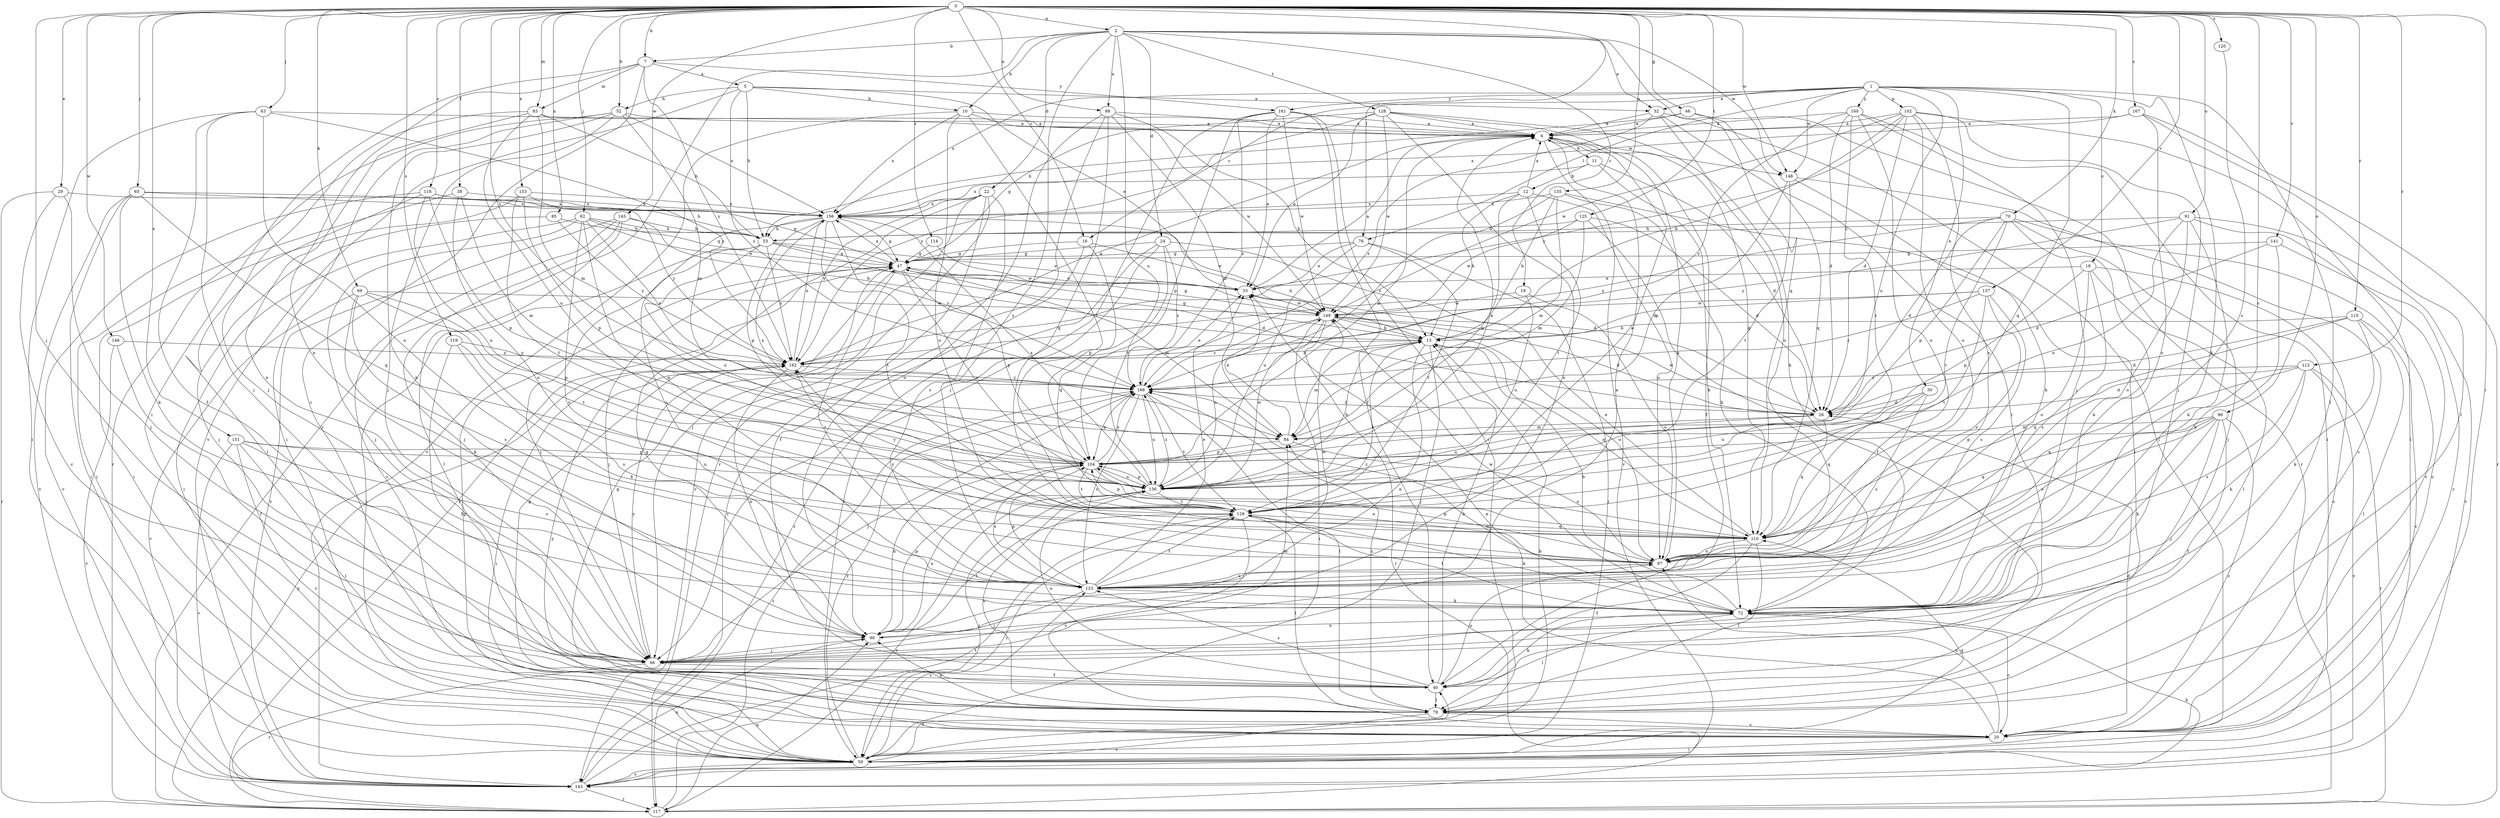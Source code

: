 strict digraph  {
0;
1;
2;
5;
6;
7;
10;
11;
12;
13;
16;
18;
19;
20;
22;
24;
26;
29;
30;
32;
33;
38;
40;
46;
47;
52;
53;
59;
62;
63;
65;
66;
69;
70;
72;
76;
78;
83;
84;
85;
88;
90;
91;
96;
97;
102;
104;
110;
112;
114;
115;
117;
118;
119;
120;
123;
125;
128;
129;
135;
136;
137;
141;
143;
145;
146;
148;
149;
151;
153;
156;
160;
161;
162;
167;
168;
0 -> 2  [label=a];
0 -> 7  [label=b];
0 -> 16  [label=c];
0 -> 29  [label=e];
0 -> 38  [label=f];
0 -> 46  [label=g];
0 -> 52  [label=h];
0 -> 59  [label=i];
0 -> 62  [label=j];
0 -> 63  [label=j];
0 -> 65  [label=j];
0 -> 66  [label=j];
0 -> 69  [label=k];
0 -> 70  [label=k];
0 -> 76  [label=l];
0 -> 83  [label=m];
0 -> 85  [label=n];
0 -> 88  [label=n];
0 -> 91  [label=o];
0 -> 96  [label=o];
0 -> 112  [label=r];
0 -> 114  [label=r];
0 -> 115  [label=r];
0 -> 118  [label=s];
0 -> 119  [label=s];
0 -> 120  [label=s];
0 -> 123  [label=s];
0 -> 125  [label=t];
0 -> 135  [label=u];
0 -> 137  [label=v];
0 -> 141  [label=v];
0 -> 145  [label=w];
0 -> 146  [label=w];
0 -> 148  [label=w];
0 -> 151  [label=x];
0 -> 153  [label=x];
0 -> 167  [label=z];
0 -> 168  [label=z];
1 -> 16  [label=c];
1 -> 18  [label=c];
1 -> 30  [label=e];
1 -> 32  [label=e];
1 -> 72  [label=k];
1 -> 76  [label=l];
1 -> 78  [label=l];
1 -> 102  [label=p];
1 -> 110  [label=q];
1 -> 136  [label=u];
1 -> 148  [label=w];
1 -> 156  [label=x];
1 -> 160  [label=y];
1 -> 161  [label=y];
2 -> 7  [label=b];
2 -> 10  [label=b];
2 -> 19  [label=c];
2 -> 22  [label=d];
2 -> 24  [label=d];
2 -> 32  [label=e];
2 -> 88  [label=n];
2 -> 110  [label=q];
2 -> 117  [label=r];
2 -> 123  [label=s];
2 -> 128  [label=t];
2 -> 136  [label=u];
2 -> 148  [label=w];
5 -> 10  [label=b];
5 -> 32  [label=e];
5 -> 33  [label=e];
5 -> 52  [label=h];
5 -> 53  [label=h];
5 -> 143  [label=v];
5 -> 168  [label=z];
6 -> 11  [label=b];
6 -> 40  [label=f];
6 -> 143  [label=v];
6 -> 148  [label=w];
7 -> 5  [label=a];
7 -> 20  [label=c];
7 -> 59  [label=i];
7 -> 83  [label=m];
7 -> 90  [label=n];
7 -> 161  [label=y];
7 -> 162  [label=y];
10 -> 6  [label=a];
10 -> 97  [label=o];
10 -> 129  [label=t];
10 -> 143  [label=v];
10 -> 149  [label=w];
10 -> 156  [label=x];
11 -> 12  [label=b];
11 -> 26  [label=d];
11 -> 72  [label=k];
11 -> 156  [label=x];
12 -> 6  [label=a];
12 -> 13  [label=b];
12 -> 97  [label=o];
12 -> 104  [label=p];
12 -> 129  [label=t];
12 -> 156  [label=x];
13 -> 47  [label=g];
13 -> 66  [label=j];
13 -> 84  [label=m];
13 -> 90  [label=n];
13 -> 110  [label=q];
13 -> 129  [label=t];
13 -> 162  [label=y];
16 -> 13  [label=b];
16 -> 47  [label=g];
16 -> 104  [label=p];
16 -> 143  [label=v];
18 -> 20  [label=c];
18 -> 33  [label=e];
18 -> 78  [label=l];
18 -> 97  [label=o];
18 -> 104  [label=p];
18 -> 123  [label=s];
19 -> 97  [label=o];
19 -> 136  [label=u];
19 -> 149  [label=w];
20 -> 26  [label=d];
20 -> 33  [label=e];
20 -> 47  [label=g];
20 -> 59  [label=i];
20 -> 97  [label=o];
22 -> 40  [label=f];
22 -> 66  [label=j];
22 -> 117  [label=r];
22 -> 123  [label=s];
22 -> 143  [label=v];
22 -> 156  [label=x];
22 -> 162  [label=y];
24 -> 26  [label=d];
24 -> 47  [label=g];
24 -> 59  [label=i];
24 -> 110  [label=q];
24 -> 117  [label=r];
24 -> 168  [label=z];
26 -> 84  [label=m];
26 -> 110  [label=q];
26 -> 136  [label=u];
26 -> 149  [label=w];
29 -> 20  [label=c];
29 -> 66  [label=j];
29 -> 117  [label=r];
29 -> 156  [label=x];
30 -> 26  [label=d];
30 -> 110  [label=q];
30 -> 123  [label=s];
30 -> 136  [label=u];
32 -> 6  [label=a];
32 -> 59  [label=i];
32 -> 78  [label=l];
32 -> 97  [label=o];
32 -> 168  [label=z];
33 -> 6  [label=a];
33 -> 149  [label=w];
38 -> 59  [label=i];
38 -> 84  [label=m];
38 -> 97  [label=o];
38 -> 156  [label=x];
40 -> 13  [label=b];
40 -> 72  [label=k];
40 -> 78  [label=l];
40 -> 97  [label=o];
40 -> 123  [label=s];
40 -> 136  [label=u];
46 -> 6  [label=a];
46 -> 53  [label=h];
46 -> 110  [label=q];
46 -> 117  [label=r];
47 -> 33  [label=e];
47 -> 66  [label=j];
47 -> 84  [label=m];
47 -> 104  [label=p];
47 -> 123  [label=s];
47 -> 136  [label=u];
47 -> 156  [label=x];
52 -> 6  [label=a];
52 -> 59  [label=i];
52 -> 66  [label=j];
52 -> 84  [label=m];
52 -> 90  [label=n];
52 -> 117  [label=r];
52 -> 156  [label=x];
53 -> 26  [label=d];
53 -> 33  [label=e];
53 -> 47  [label=g];
53 -> 59  [label=i];
53 -> 66  [label=j];
53 -> 136  [label=u];
53 -> 162  [label=y];
59 -> 13  [label=b];
59 -> 40  [label=f];
59 -> 47  [label=g];
59 -> 110  [label=q];
59 -> 123  [label=s];
59 -> 143  [label=v];
59 -> 168  [label=z];
62 -> 33  [label=e];
62 -> 47  [label=g];
62 -> 53  [label=h];
62 -> 59  [label=i];
62 -> 66  [label=j];
62 -> 110  [label=q];
62 -> 123  [label=s];
62 -> 168  [label=z];
63 -> 6  [label=a];
63 -> 40  [label=f];
63 -> 59  [label=i];
63 -> 66  [label=j];
63 -> 97  [label=o];
63 -> 162  [label=y];
65 -> 59  [label=i];
65 -> 72  [label=k];
65 -> 110  [label=q];
65 -> 143  [label=v];
65 -> 156  [label=x];
65 -> 162  [label=y];
66 -> 40  [label=f];
66 -> 84  [label=m];
66 -> 117  [label=r];
66 -> 162  [label=y];
69 -> 72  [label=k];
69 -> 104  [label=p];
69 -> 123  [label=s];
69 -> 129  [label=t];
69 -> 143  [label=v];
69 -> 149  [label=w];
70 -> 20  [label=c];
70 -> 26  [label=d];
70 -> 53  [label=h];
70 -> 66  [label=j];
70 -> 72  [label=k];
70 -> 104  [label=p];
70 -> 129  [label=t];
70 -> 162  [label=y];
72 -> 13  [label=b];
72 -> 20  [label=c];
72 -> 78  [label=l];
72 -> 84  [label=m];
72 -> 90  [label=n];
72 -> 129  [label=t];
72 -> 149  [label=w];
76 -> 33  [label=e];
76 -> 47  [label=g];
76 -> 59  [label=i];
76 -> 129  [label=t];
76 -> 136  [label=u];
78 -> 20  [label=c];
78 -> 47  [label=g];
78 -> 90  [label=n];
78 -> 136  [label=u];
78 -> 143  [label=v];
78 -> 162  [label=y];
78 -> 168  [label=z];
83 -> 6  [label=a];
83 -> 53  [label=h];
83 -> 66  [label=j];
83 -> 84  [label=m];
83 -> 90  [label=n];
83 -> 136  [label=u];
84 -> 33  [label=e];
84 -> 97  [label=o];
84 -> 104  [label=p];
85 -> 53  [label=h];
85 -> 66  [label=j];
85 -> 162  [label=y];
88 -> 6  [label=a];
88 -> 13  [label=b];
88 -> 84  [label=m];
88 -> 90  [label=n];
88 -> 110  [label=q];
88 -> 117  [label=r];
90 -> 6  [label=a];
90 -> 47  [label=g];
90 -> 66  [label=j];
90 -> 104  [label=p];
90 -> 129  [label=t];
91 -> 20  [label=c];
91 -> 53  [label=h];
91 -> 72  [label=k];
91 -> 97  [label=o];
91 -> 136  [label=u];
91 -> 143  [label=v];
91 -> 162  [label=y];
96 -> 20  [label=c];
96 -> 40  [label=f];
96 -> 66  [label=j];
96 -> 72  [label=k];
96 -> 84  [label=m];
96 -> 97  [label=o];
96 -> 104  [label=p];
96 -> 110  [label=q];
97 -> 6  [label=a];
97 -> 104  [label=p];
97 -> 123  [label=s];
97 -> 162  [label=y];
102 -> 6  [label=a];
102 -> 13  [label=b];
102 -> 26  [label=d];
102 -> 59  [label=i];
102 -> 66  [label=j];
102 -> 97  [label=o];
102 -> 123  [label=s];
102 -> 149  [label=w];
102 -> 162  [label=y];
104 -> 6  [label=a];
104 -> 90  [label=n];
104 -> 97  [label=o];
104 -> 123  [label=s];
104 -> 129  [label=t];
104 -> 136  [label=u];
104 -> 156  [label=x];
104 -> 168  [label=z];
110 -> 33  [label=e];
110 -> 40  [label=f];
110 -> 78  [label=l];
110 -> 97  [label=o];
110 -> 168  [label=z];
112 -> 26  [label=d];
112 -> 72  [label=k];
112 -> 110  [label=q];
112 -> 117  [label=r];
112 -> 123  [label=s];
112 -> 143  [label=v];
112 -> 168  [label=z];
114 -> 47  [label=g];
114 -> 149  [label=w];
115 -> 13  [label=b];
115 -> 20  [label=c];
115 -> 26  [label=d];
115 -> 72  [label=k];
115 -> 78  [label=l];
115 -> 110  [label=q];
117 -> 90  [label=n];
117 -> 162  [label=y];
117 -> 168  [label=z];
118 -> 53  [label=h];
118 -> 78  [label=l];
118 -> 104  [label=p];
118 -> 136  [label=u];
118 -> 143  [label=v];
118 -> 156  [label=x];
119 -> 40  [label=f];
119 -> 72  [label=k];
119 -> 123  [label=s];
119 -> 162  [label=y];
120 -> 123  [label=s];
123 -> 33  [label=e];
123 -> 66  [label=j];
123 -> 72  [label=k];
123 -> 104  [label=p];
123 -> 129  [label=t];
123 -> 149  [label=w];
125 -> 26  [label=d];
125 -> 40  [label=f];
125 -> 53  [label=h];
125 -> 84  [label=m];
125 -> 149  [label=w];
128 -> 6  [label=a];
128 -> 33  [label=e];
128 -> 47  [label=g];
128 -> 72  [label=k];
128 -> 90  [label=n];
128 -> 110  [label=q];
128 -> 149  [label=w];
128 -> 162  [label=y];
129 -> 6  [label=a];
129 -> 20  [label=c];
129 -> 59  [label=i];
129 -> 72  [label=k];
129 -> 78  [label=l];
129 -> 104  [label=p];
129 -> 110  [label=q];
129 -> 162  [label=y];
135 -> 13  [label=b];
135 -> 72  [label=k];
135 -> 78  [label=l];
135 -> 84  [label=m];
135 -> 156  [label=x];
135 -> 168  [label=z];
136 -> 6  [label=a];
136 -> 13  [label=b];
136 -> 59  [label=i];
136 -> 90  [label=n];
136 -> 104  [label=p];
136 -> 117  [label=r];
136 -> 129  [label=t];
136 -> 149  [label=w];
136 -> 156  [label=x];
136 -> 168  [label=z];
137 -> 13  [label=b];
137 -> 97  [label=o];
137 -> 123  [label=s];
137 -> 129  [label=t];
137 -> 149  [label=w];
137 -> 168  [label=z];
141 -> 20  [label=c];
141 -> 26  [label=d];
141 -> 47  [label=g];
141 -> 72  [label=k];
143 -> 72  [label=k];
143 -> 90  [label=n];
143 -> 117  [label=r];
143 -> 129  [label=t];
145 -> 13  [label=b];
145 -> 20  [label=c];
145 -> 53  [label=h];
145 -> 66  [label=j];
145 -> 78  [label=l];
145 -> 143  [label=v];
146 -> 40  [label=f];
146 -> 143  [label=v];
146 -> 162  [label=y];
148 -> 20  [label=c];
148 -> 72  [label=k];
148 -> 104  [label=p];
148 -> 129  [label=t];
149 -> 13  [label=b];
149 -> 26  [label=d];
149 -> 47  [label=g];
149 -> 59  [label=i];
149 -> 97  [label=o];
149 -> 117  [label=r];
149 -> 136  [label=u];
149 -> 168  [label=z];
151 -> 20  [label=c];
151 -> 78  [label=l];
151 -> 104  [label=p];
151 -> 123  [label=s];
151 -> 136  [label=u];
151 -> 143  [label=v];
153 -> 47  [label=g];
153 -> 59  [label=i];
153 -> 104  [label=p];
153 -> 129  [label=t];
153 -> 156  [label=x];
156 -> 47  [label=g];
156 -> 53  [label=h];
156 -> 104  [label=p];
156 -> 123  [label=s];
156 -> 129  [label=t];
156 -> 149  [label=w];
156 -> 168  [label=z];
160 -> 6  [label=a];
160 -> 26  [label=d];
160 -> 59  [label=i];
160 -> 66  [label=j];
160 -> 97  [label=o];
160 -> 129  [label=t];
160 -> 168  [label=z];
161 -> 6  [label=a];
161 -> 33  [label=e];
161 -> 40  [label=f];
161 -> 59  [label=i];
161 -> 66  [label=j];
161 -> 104  [label=p];
161 -> 149  [label=w];
161 -> 168  [label=z];
162 -> 6  [label=a];
162 -> 13  [label=b];
162 -> 59  [label=i];
162 -> 90  [label=n];
162 -> 156  [label=x];
162 -> 168  [label=z];
167 -> 6  [label=a];
167 -> 78  [label=l];
167 -> 117  [label=r];
167 -> 123  [label=s];
167 -> 156  [label=x];
168 -> 26  [label=d];
168 -> 33  [label=e];
168 -> 66  [label=j];
168 -> 78  [label=l];
168 -> 104  [label=p];
168 -> 123  [label=s];
168 -> 129  [label=t];
168 -> 136  [label=u];
}
